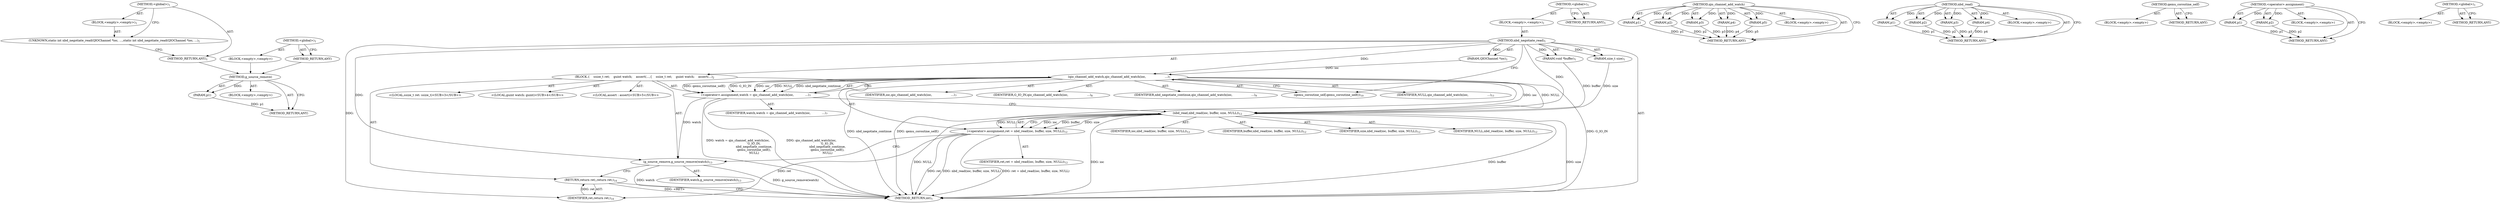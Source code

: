 digraph "&lt;global&gt;" {
vulnerable_87 [label=<(METHOD,g_source_remove)>];
vulnerable_88 [label=<(PARAM,p1)>];
vulnerable_89 [label=<(BLOCK,&lt;empty&gt;,&lt;empty&gt;)>];
vulnerable_90 [label=<(METHOD_RETURN,ANY)>];
vulnerable_6 [label=<(METHOD,&lt;global&gt;)<SUB>1</SUB>>];
vulnerable_7 [label=<(BLOCK,&lt;empty&gt;,&lt;empty&gt;)<SUB>1</SUB>>];
vulnerable_8 [label=<(METHOD,nbd_negotiate_read)<SUB>1</SUB>>];
vulnerable_9 [label=<(PARAM,QIOChannel *ioc)<SUB>1</SUB>>];
vulnerable_10 [label=<(PARAM,void *buffer)<SUB>1</SUB>>];
vulnerable_11 [label=<(PARAM,size_t size)<SUB>1</SUB>>];
vulnerable_12 [label=<(BLOCK,{
    ssize_t ret;
    guint watch;
    assert(...,{
    ssize_t ret;
    guint watch;
    assert(...)<SUB>2</SUB>>];
vulnerable_13 [label="<(LOCAL,ssize_t ret: ssize_t)<SUB>3</SUB>>"];
vulnerable_14 [label="<(LOCAL,guint watch: guint)<SUB>4</SUB>>"];
vulnerable_15 [label="<(LOCAL,assert : assert)<SUB>5</SUB>>"];
vulnerable_16 [label=<(&lt;operator&gt;.assignment,watch = qio_channel_add_watch(ioc,
            ...)<SUB>7</SUB>>];
vulnerable_17 [label=<(IDENTIFIER,watch,watch = qio_channel_add_watch(ioc,
            ...)<SUB>7</SUB>>];
vulnerable_18 [label=<(qio_channel_add_watch,qio_channel_add_watch(ioc,
                    ...)<SUB>7</SUB>>];
vulnerable_19 [label=<(IDENTIFIER,ioc,qio_channel_add_watch(ioc,
                    ...)<SUB>7</SUB>>];
vulnerable_20 [label=<(IDENTIFIER,G_IO_IN,qio_channel_add_watch(ioc,
                    ...)<SUB>8</SUB>>];
vulnerable_21 [label=<(IDENTIFIER,nbd_negotiate_continue,qio_channel_add_watch(ioc,
                    ...)<SUB>9</SUB>>];
vulnerable_22 [label=<(qemu_coroutine_self,qemu_coroutine_self())<SUB>10</SUB>>];
vulnerable_23 [label=<(IDENTIFIER,NULL,qio_channel_add_watch(ioc,
                    ...)<SUB>11</SUB>>];
vulnerable_24 [label=<(&lt;operator&gt;.assignment,ret = nbd_read(ioc, buffer, size, NULL))<SUB>12</SUB>>];
vulnerable_25 [label=<(IDENTIFIER,ret,ret = nbd_read(ioc, buffer, size, NULL))<SUB>12</SUB>>];
vulnerable_26 [label=<(nbd_read,nbd_read(ioc, buffer, size, NULL))<SUB>12</SUB>>];
vulnerable_27 [label=<(IDENTIFIER,ioc,nbd_read(ioc, buffer, size, NULL))<SUB>12</SUB>>];
vulnerable_28 [label=<(IDENTIFIER,buffer,nbd_read(ioc, buffer, size, NULL))<SUB>12</SUB>>];
vulnerable_29 [label=<(IDENTIFIER,size,nbd_read(ioc, buffer, size, NULL))<SUB>12</SUB>>];
vulnerable_30 [label=<(IDENTIFIER,NULL,nbd_read(ioc, buffer, size, NULL))<SUB>12</SUB>>];
vulnerable_31 [label=<(g_source_remove,g_source_remove(watch))<SUB>13</SUB>>];
vulnerable_32 [label=<(IDENTIFIER,watch,g_source_remove(watch))<SUB>13</SUB>>];
vulnerable_33 [label=<(RETURN,return ret;,return ret;)<SUB>14</SUB>>];
vulnerable_34 [label=<(IDENTIFIER,ret,return ret;)<SUB>14</SUB>>];
vulnerable_35 [label=<(METHOD_RETURN,int)<SUB>1</SUB>>];
vulnerable_37 [label=<(METHOD_RETURN,ANY)<SUB>1</SUB>>];
vulnerable_69 [label=<(METHOD,qio_channel_add_watch)>];
vulnerable_70 [label=<(PARAM,p1)>];
vulnerable_71 [label=<(PARAM,p2)>];
vulnerable_72 [label=<(PARAM,p3)>];
vulnerable_73 [label=<(PARAM,p4)>];
vulnerable_74 [label=<(PARAM,p5)>];
vulnerable_75 [label=<(BLOCK,&lt;empty&gt;,&lt;empty&gt;)>];
vulnerable_76 [label=<(METHOD_RETURN,ANY)>];
vulnerable_80 [label=<(METHOD,nbd_read)>];
vulnerable_81 [label=<(PARAM,p1)>];
vulnerable_82 [label=<(PARAM,p2)>];
vulnerable_83 [label=<(PARAM,p3)>];
vulnerable_84 [label=<(PARAM,p4)>];
vulnerable_85 [label=<(BLOCK,&lt;empty&gt;,&lt;empty&gt;)>];
vulnerable_86 [label=<(METHOD_RETURN,ANY)>];
vulnerable_77 [label=<(METHOD,qemu_coroutine_self)>];
vulnerable_78 [label=<(BLOCK,&lt;empty&gt;,&lt;empty&gt;)>];
vulnerable_79 [label=<(METHOD_RETURN,ANY)>];
vulnerable_64 [label=<(METHOD,&lt;operator&gt;.assignment)>];
vulnerable_65 [label=<(PARAM,p1)>];
vulnerable_66 [label=<(PARAM,p2)>];
vulnerable_67 [label=<(BLOCK,&lt;empty&gt;,&lt;empty&gt;)>];
vulnerable_68 [label=<(METHOD_RETURN,ANY)>];
vulnerable_58 [label=<(METHOD,&lt;global&gt;)<SUB>1</SUB>>];
vulnerable_59 [label=<(BLOCK,&lt;empty&gt;,&lt;empty&gt;)>];
vulnerable_60 [label=<(METHOD_RETURN,ANY)>];
fixed_6 [label=<(METHOD,&lt;global&gt;)<SUB>1</SUB>>];
fixed_7 [label=<(BLOCK,&lt;empty&gt;,&lt;empty&gt;)<SUB>1</SUB>>];
fixed_8 [label=<(UNKNOWN,static int nbd_negotiate_read(QIOChannel *ioc, ...,static int nbd_negotiate_read(QIOChannel *ioc, ...)<SUB>1</SUB>>];
fixed_9 [label=<(METHOD_RETURN,ANY)<SUB>1</SUB>>];
fixed_14 [label=<(METHOD,&lt;global&gt;)<SUB>1</SUB>>];
fixed_15 [label=<(BLOCK,&lt;empty&gt;,&lt;empty&gt;)>];
fixed_16 [label=<(METHOD_RETURN,ANY)>];
vulnerable_87 -> vulnerable_88  [key=0, label="AST: "];
vulnerable_87 -> vulnerable_88  [key=1, label="DDG: "];
vulnerable_87 -> vulnerable_89  [key=0, label="AST: "];
vulnerable_87 -> vulnerable_90  [key=0, label="AST: "];
vulnerable_87 -> vulnerable_90  [key=1, label="CFG: "];
vulnerable_88 -> vulnerable_90  [key=0, label="DDG: p1"];
vulnerable_6 -> vulnerable_7  [key=0, label="AST: "];
vulnerable_6 -> vulnerable_37  [key=0, label="AST: "];
vulnerable_6 -> vulnerable_37  [key=1, label="CFG: "];
vulnerable_7 -> vulnerable_8  [key=0, label="AST: "];
vulnerable_8 -> vulnerable_9  [key=0, label="AST: "];
vulnerable_8 -> vulnerable_9  [key=1, label="DDG: "];
vulnerable_8 -> vulnerable_10  [key=0, label="AST: "];
vulnerable_8 -> vulnerable_10  [key=1, label="DDG: "];
vulnerable_8 -> vulnerable_11  [key=0, label="AST: "];
vulnerable_8 -> vulnerable_11  [key=1, label="DDG: "];
vulnerable_8 -> vulnerable_12  [key=0, label="AST: "];
vulnerable_8 -> vulnerable_35  [key=0, label="AST: "];
vulnerable_8 -> vulnerable_22  [key=0, label="CFG: "];
vulnerable_8 -> vulnerable_31  [key=0, label="DDG: "];
vulnerable_8 -> vulnerable_34  [key=0, label="DDG: "];
vulnerable_8 -> vulnerable_18  [key=0, label="DDG: "];
vulnerable_8 -> vulnerable_26  [key=0, label="DDG: "];
vulnerable_9 -> vulnerable_18  [key=0, label="DDG: ioc"];
vulnerable_10 -> vulnerable_26  [key=0, label="DDG: buffer"];
vulnerable_11 -> vulnerable_26  [key=0, label="DDG: size"];
vulnerable_12 -> vulnerable_13  [key=0, label="AST: "];
vulnerable_12 -> vulnerable_14  [key=0, label="AST: "];
vulnerable_12 -> vulnerable_15  [key=0, label="AST: "];
vulnerable_12 -> vulnerable_16  [key=0, label="AST: "];
vulnerable_12 -> vulnerable_24  [key=0, label="AST: "];
vulnerable_12 -> vulnerable_31  [key=0, label="AST: "];
vulnerable_12 -> vulnerable_33  [key=0, label="AST: "];
vulnerable_16 -> vulnerable_17  [key=0, label="AST: "];
vulnerable_16 -> vulnerable_18  [key=0, label="AST: "];
vulnerable_16 -> vulnerable_26  [key=0, label="CFG: "];
vulnerable_16 -> vulnerable_35  [key=0, label="DDG: qio_channel_add_watch(ioc,
                                  G_IO_IN,
                                  nbd_negotiate_continue,
                                  qemu_coroutine_self(),
                                  NULL)"];
vulnerable_16 -> vulnerable_35  [key=1, label="DDG: watch = qio_channel_add_watch(ioc,
                                  G_IO_IN,
                                  nbd_negotiate_continue,
                                  qemu_coroutine_self(),
                                  NULL)"];
vulnerable_16 -> vulnerable_31  [key=0, label="DDG: watch"];
vulnerable_18 -> vulnerable_19  [key=0, label="AST: "];
vulnerable_18 -> vulnerable_20  [key=0, label="AST: "];
vulnerable_18 -> vulnerable_21  [key=0, label="AST: "];
vulnerable_18 -> vulnerable_22  [key=0, label="AST: "];
vulnerable_18 -> vulnerable_23  [key=0, label="AST: "];
vulnerable_18 -> vulnerable_16  [key=0, label="CFG: "];
vulnerable_18 -> vulnerable_16  [key=1, label="DDG: qemu_coroutine_self()"];
vulnerable_18 -> vulnerable_16  [key=2, label="DDG: G_IO_IN"];
vulnerable_18 -> vulnerable_16  [key=3, label="DDG: ioc"];
vulnerable_18 -> vulnerable_16  [key=4, label="DDG: NULL"];
vulnerable_18 -> vulnerable_16  [key=5, label="DDG: nbd_negotiate_continue"];
vulnerable_18 -> vulnerable_35  [key=0, label="DDG: nbd_negotiate_continue"];
vulnerable_18 -> vulnerable_35  [key=1, label="DDG: qemu_coroutine_self()"];
vulnerable_18 -> vulnerable_35  [key=2, label="DDG: G_IO_IN"];
vulnerable_18 -> vulnerable_26  [key=0, label="DDG: ioc"];
vulnerable_18 -> vulnerable_26  [key=1, label="DDG: NULL"];
vulnerable_22 -> vulnerable_18  [key=0, label="CFG: "];
vulnerable_24 -> vulnerable_25  [key=0, label="AST: "];
vulnerable_24 -> vulnerable_26  [key=0, label="AST: "];
vulnerable_24 -> vulnerable_31  [key=0, label="CFG: "];
vulnerable_24 -> vulnerable_35  [key=0, label="DDG: ret"];
vulnerable_24 -> vulnerable_35  [key=1, label="DDG: nbd_read(ioc, buffer, size, NULL)"];
vulnerable_24 -> vulnerable_35  [key=2, label="DDG: ret = nbd_read(ioc, buffer, size, NULL)"];
vulnerable_24 -> vulnerable_34  [key=0, label="DDG: ret"];
vulnerable_26 -> vulnerable_27  [key=0, label="AST: "];
vulnerable_26 -> vulnerable_28  [key=0, label="AST: "];
vulnerable_26 -> vulnerable_29  [key=0, label="AST: "];
vulnerable_26 -> vulnerable_30  [key=0, label="AST: "];
vulnerable_26 -> vulnerable_24  [key=0, label="CFG: "];
vulnerable_26 -> vulnerable_24  [key=1, label="DDG: ioc"];
vulnerable_26 -> vulnerable_24  [key=2, label="DDG: buffer"];
vulnerable_26 -> vulnerable_24  [key=3, label="DDG: size"];
vulnerable_26 -> vulnerable_24  [key=4, label="DDG: NULL"];
vulnerable_26 -> vulnerable_35  [key=0, label="DDG: ioc"];
vulnerable_26 -> vulnerable_35  [key=1, label="DDG: buffer"];
vulnerable_26 -> vulnerable_35  [key=2, label="DDG: size"];
vulnerable_26 -> vulnerable_35  [key=3, label="DDG: NULL"];
vulnerable_31 -> vulnerable_32  [key=0, label="AST: "];
vulnerable_31 -> vulnerable_33  [key=0, label="CFG: "];
vulnerable_31 -> vulnerable_35  [key=0, label="DDG: watch"];
vulnerable_31 -> vulnerable_35  [key=1, label="DDG: g_source_remove(watch)"];
vulnerable_33 -> vulnerable_34  [key=0, label="AST: "];
vulnerable_33 -> vulnerable_35  [key=0, label="CFG: "];
vulnerable_33 -> vulnerable_35  [key=1, label="DDG: &lt;RET&gt;"];
vulnerable_34 -> vulnerable_33  [key=0, label="DDG: ret"];
vulnerable_69 -> vulnerable_70  [key=0, label="AST: "];
vulnerable_69 -> vulnerable_70  [key=1, label="DDG: "];
vulnerable_69 -> vulnerable_75  [key=0, label="AST: "];
vulnerable_69 -> vulnerable_71  [key=0, label="AST: "];
vulnerable_69 -> vulnerable_71  [key=1, label="DDG: "];
vulnerable_69 -> vulnerable_76  [key=0, label="AST: "];
vulnerable_69 -> vulnerable_76  [key=1, label="CFG: "];
vulnerable_69 -> vulnerable_72  [key=0, label="AST: "];
vulnerable_69 -> vulnerable_72  [key=1, label="DDG: "];
vulnerable_69 -> vulnerable_73  [key=0, label="AST: "];
vulnerable_69 -> vulnerable_73  [key=1, label="DDG: "];
vulnerable_69 -> vulnerable_74  [key=0, label="AST: "];
vulnerable_69 -> vulnerable_74  [key=1, label="DDG: "];
vulnerable_70 -> vulnerable_76  [key=0, label="DDG: p1"];
vulnerable_71 -> vulnerable_76  [key=0, label="DDG: p2"];
vulnerable_72 -> vulnerable_76  [key=0, label="DDG: p3"];
vulnerable_73 -> vulnerable_76  [key=0, label="DDG: p4"];
vulnerable_74 -> vulnerable_76  [key=0, label="DDG: p5"];
vulnerable_80 -> vulnerable_81  [key=0, label="AST: "];
vulnerable_80 -> vulnerable_81  [key=1, label="DDG: "];
vulnerable_80 -> vulnerable_85  [key=0, label="AST: "];
vulnerable_80 -> vulnerable_82  [key=0, label="AST: "];
vulnerable_80 -> vulnerable_82  [key=1, label="DDG: "];
vulnerable_80 -> vulnerable_86  [key=0, label="AST: "];
vulnerable_80 -> vulnerable_86  [key=1, label="CFG: "];
vulnerable_80 -> vulnerable_83  [key=0, label="AST: "];
vulnerable_80 -> vulnerable_83  [key=1, label="DDG: "];
vulnerable_80 -> vulnerable_84  [key=0, label="AST: "];
vulnerable_80 -> vulnerable_84  [key=1, label="DDG: "];
vulnerable_81 -> vulnerable_86  [key=0, label="DDG: p1"];
vulnerable_82 -> vulnerable_86  [key=0, label="DDG: p2"];
vulnerable_83 -> vulnerable_86  [key=0, label="DDG: p3"];
vulnerable_84 -> vulnerable_86  [key=0, label="DDG: p4"];
vulnerable_77 -> vulnerable_78  [key=0, label="AST: "];
vulnerable_77 -> vulnerable_79  [key=0, label="AST: "];
vulnerable_77 -> vulnerable_79  [key=1, label="CFG: "];
vulnerable_64 -> vulnerable_65  [key=0, label="AST: "];
vulnerable_64 -> vulnerable_65  [key=1, label="DDG: "];
vulnerable_64 -> vulnerable_67  [key=0, label="AST: "];
vulnerable_64 -> vulnerable_66  [key=0, label="AST: "];
vulnerable_64 -> vulnerable_66  [key=1, label="DDG: "];
vulnerable_64 -> vulnerable_68  [key=0, label="AST: "];
vulnerable_64 -> vulnerable_68  [key=1, label="CFG: "];
vulnerable_65 -> vulnerable_68  [key=0, label="DDG: p1"];
vulnerable_66 -> vulnerable_68  [key=0, label="DDG: p2"];
vulnerable_58 -> vulnerable_59  [key=0, label="AST: "];
vulnerable_58 -> vulnerable_60  [key=0, label="AST: "];
vulnerable_58 -> vulnerable_60  [key=1, label="CFG: "];
fixed_6 -> fixed_7  [key=0, label="AST: "];
fixed_6 -> fixed_9  [key=0, label="AST: "];
fixed_6 -> fixed_8  [key=0, label="CFG: "];
fixed_7 -> fixed_8  [key=0, label="AST: "];
fixed_8 -> fixed_9  [key=0, label="CFG: "];
fixed_9 -> vulnerable_87  [key=0];
fixed_14 -> fixed_15  [key=0, label="AST: "];
fixed_14 -> fixed_16  [key=0, label="AST: "];
fixed_14 -> fixed_16  [key=1, label="CFG: "];
fixed_15 -> vulnerable_87  [key=0];
fixed_16 -> vulnerable_87  [key=0];
}
